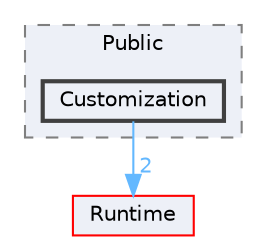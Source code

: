 digraph "Customization"
{
 // INTERACTIVE_SVG=YES
 // LATEX_PDF_SIZE
  bgcolor="transparent";
  edge [fontname=Helvetica,fontsize=10,labelfontname=Helvetica,labelfontsize=10];
  node [fontname=Helvetica,fontsize=10,shape=box,height=0.2,width=0.4];
  compound=true
  subgraph clusterdir_beb735c3c183cccda32b4f16458f8e93 {
    graph [ bgcolor="#edf0f7", pencolor="grey50", label="Public", fontname=Helvetica,fontsize=10 style="filled,dashed", URL="dir_beb735c3c183cccda32b4f16458f8e93.html",tooltip=""]
  dir_f9f7936666a827a66d27143577f353a1 [label="Customization", fillcolor="#edf0f7", color="grey25", style="filled,bold", URL="dir_f9f7936666a827a66d27143577f353a1.html",tooltip=""];
  }
  dir_7536b172fbd480bfd146a1b1acd6856b [label="Runtime", fillcolor="#edf0f7", color="red", style="filled", URL="dir_7536b172fbd480bfd146a1b1acd6856b.html",tooltip=""];
  dir_f9f7936666a827a66d27143577f353a1->dir_7536b172fbd480bfd146a1b1acd6856b [headlabel="2", labeldistance=1.5 headhref="dir_000277_000984.html" href="dir_000277_000984.html" color="steelblue1" fontcolor="steelblue1"];
}
